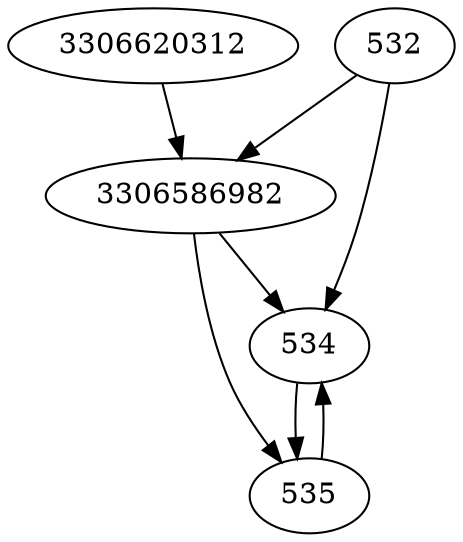 strict digraph  {
3306586982;
532;
534;
535;
3306620312;
3306586982 -> 534;
3306586982 -> 535;
532 -> 534;
532 -> 3306586982;
534 -> 535;
535 -> 534;
3306620312 -> 3306586982;
}

